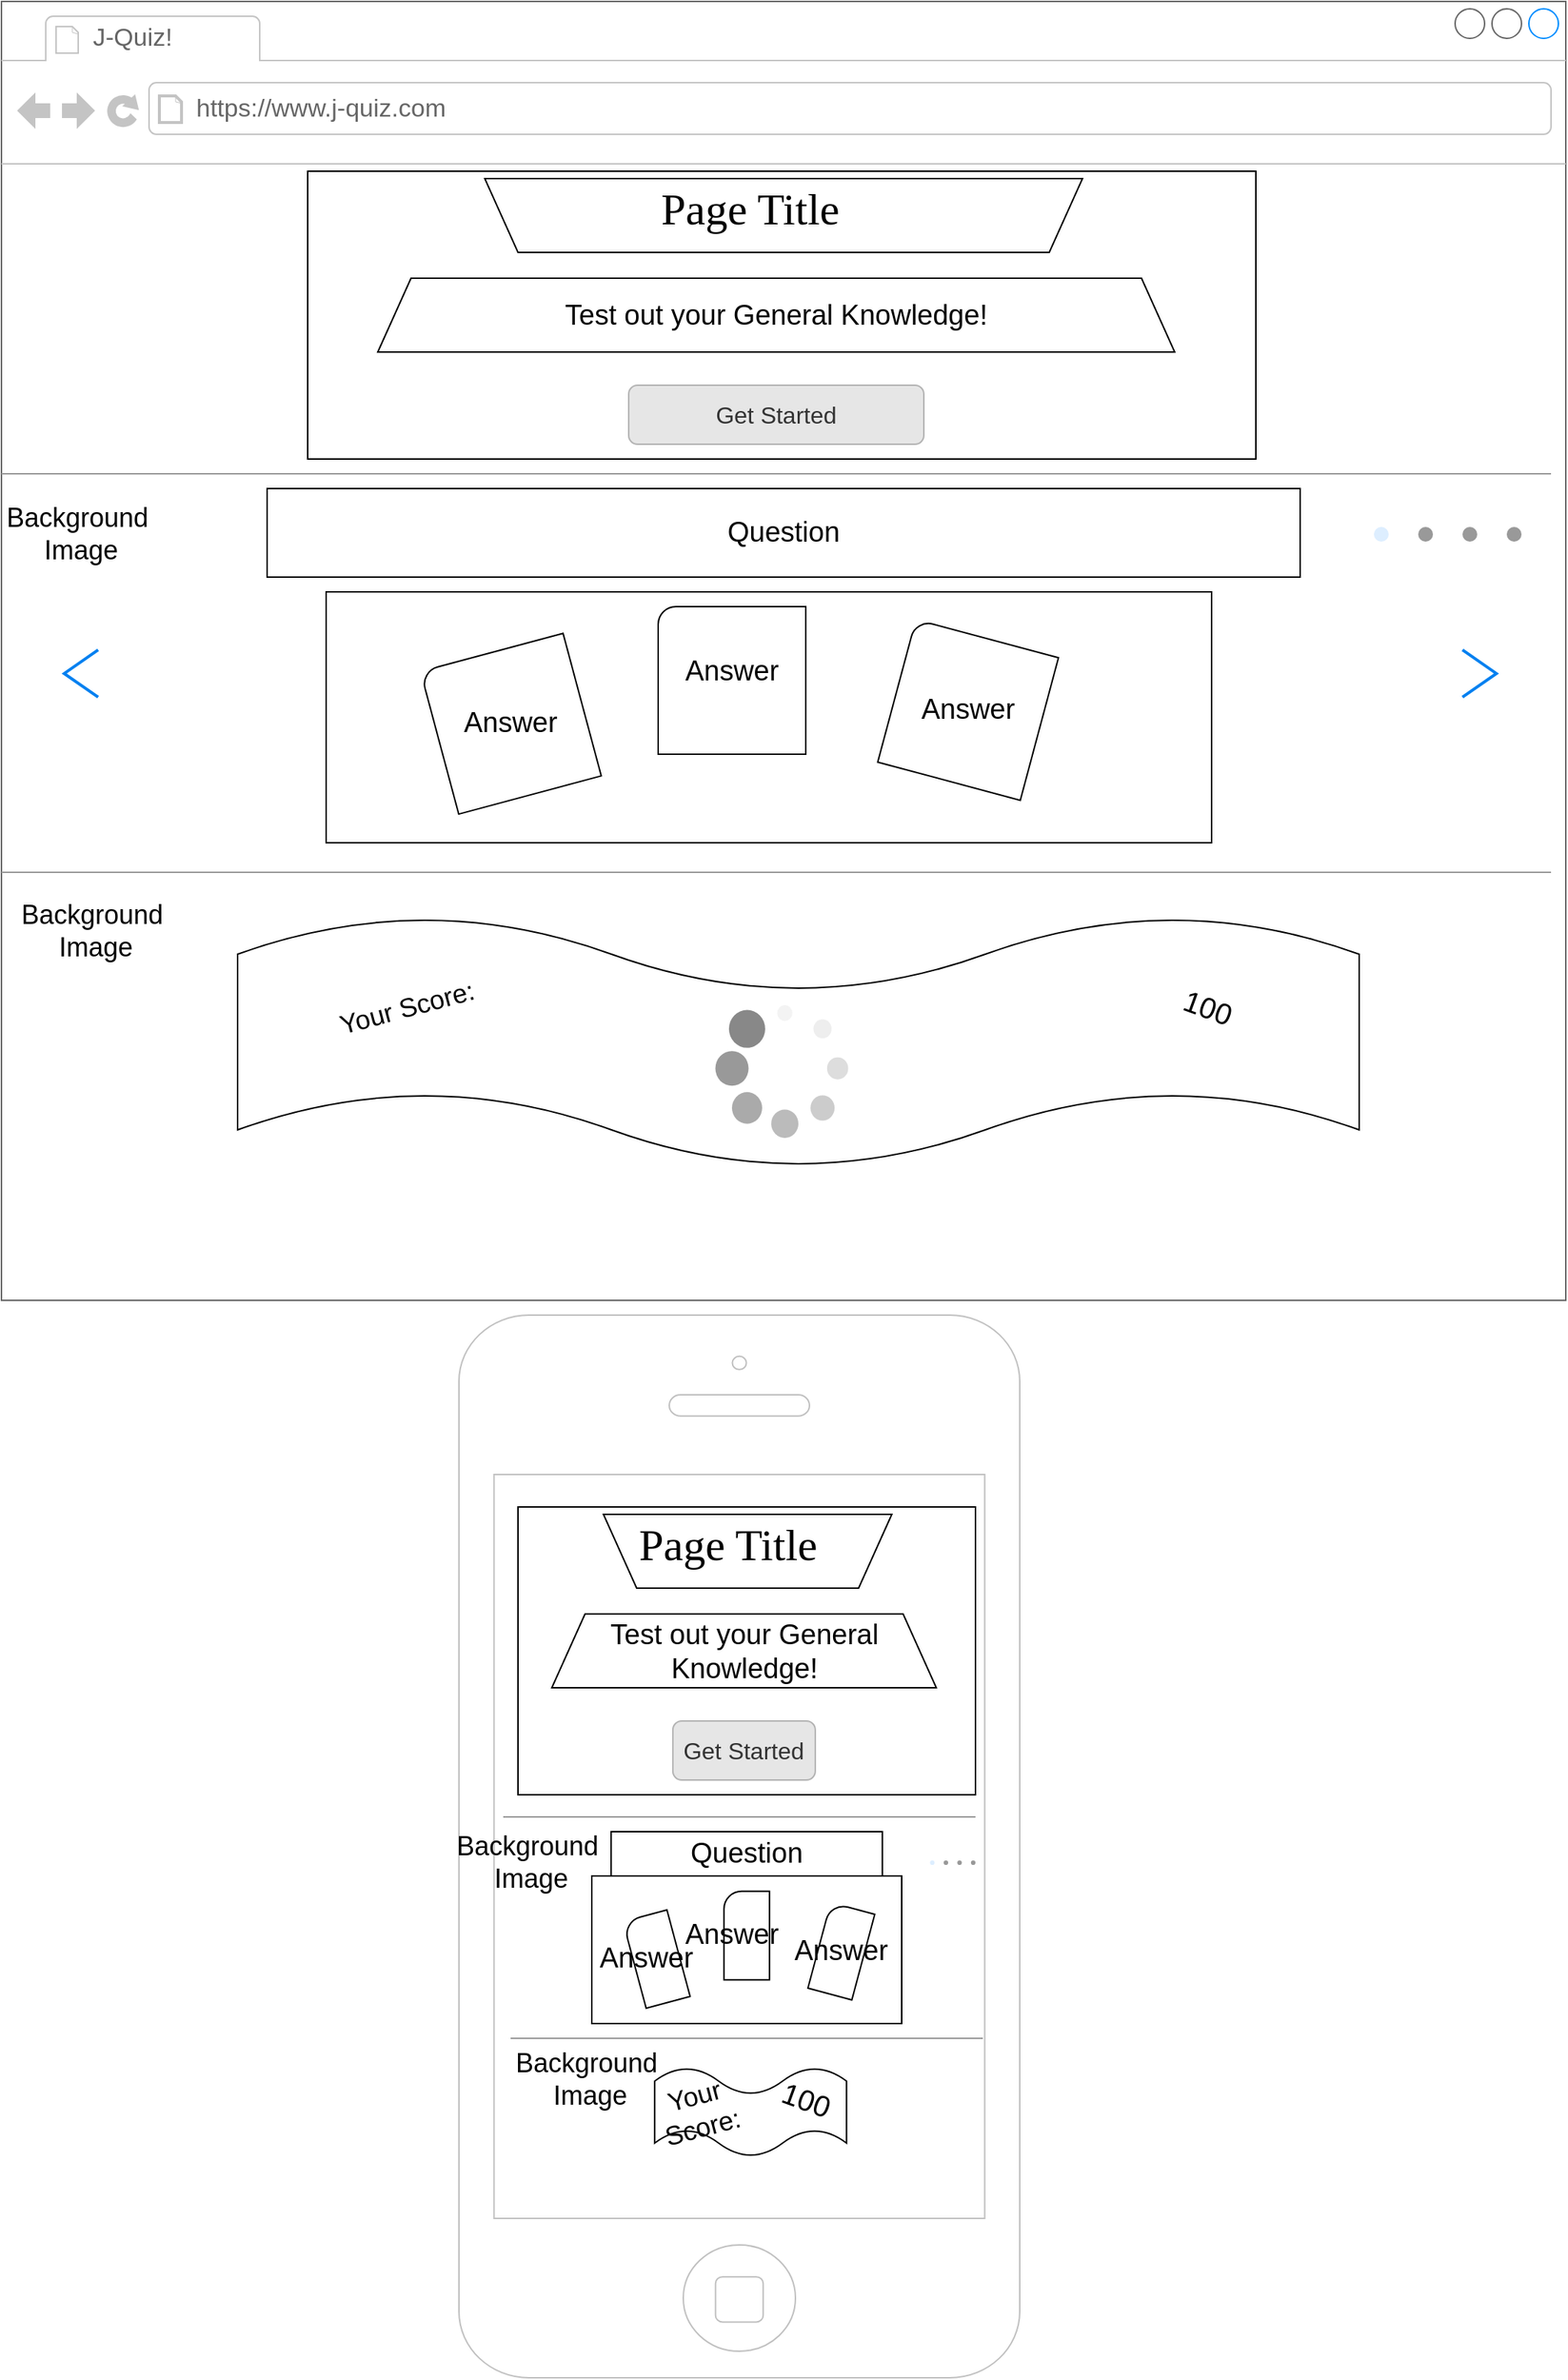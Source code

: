 <mxfile version="17.0.0" type="device"><diagram name="Page-1" id="2cc2dc42-3aac-f2a9-1cec-7a8b7cbee084"><mxGraphModel dx="1200" dy="677" grid="1" gridSize="10" guides="1" tooltips="1" connect="1" arrows="1" fold="1" page="1" pageScale="1" pageWidth="1100" pageHeight="850" background="none" math="0" shadow="0"><root><mxCell id="0"/><mxCell id="1" parent="0"/><mxCell id="blxs1YK0VBECaidmwV_n-148" value="" style="rounded=0;whiteSpace=wrap;html=1;fontSize=20;" vertex="1" parent="1"><mxGeometry x="430" y="1300" width="200" height="90" as="geometry"/></mxCell><mxCell id="blxs1YK0VBECaidmwV_n-1" value="" style="html=1;verticalLabelPosition=bottom;labelBackgroundColor=#ffffff;verticalAlign=top;shadow=0;dashed=0;strokeWidth=1;shape=mxgraph.ios7.misc.iphone;strokeColor=#c0c0c0;" vertex="1" parent="1"><mxGeometry x="340" y="910" width="380" height="720" as="geometry"/></mxCell><mxCell id="7026571954dc6520-1" value="" style="strokeWidth=1;shadow=0;dashed=0;align=center;html=1;shape=mxgraph.mockup.containers.browserWindow;rSize=0;strokeColor=#666666;mainText=,;recursiveResize=0;rounded=0;labelBackgroundColor=none;fontFamily=Verdana;fontSize=12" parent="1" vertex="1"><mxGeometry x="30" y="20" width="1060" height="880" as="geometry"/></mxCell><mxCell id="blxs1YK0VBECaidmwV_n-131" value="" style="verticalLabelPosition=bottom;verticalAlign=top;html=1;shape=mxgraph.basic.rect;fillColor2=none;strokeWidth=1;size=20;indent=5;fontSize=18;" vertex="1" parent="7026571954dc6520-1"><mxGeometry x="220" y="400" width="600" height="170" as="geometry"/></mxCell><mxCell id="7026571954dc6520-2" value="J-Quiz!" style="strokeWidth=1;shadow=0;dashed=0;align=center;html=1;shape=mxgraph.mockup.containers.anchor;fontSize=17;fontColor=#666666;align=left;" parent="7026571954dc6520-1" vertex="1"><mxGeometry x="60" y="12" width="110" height="26" as="geometry"/></mxCell><mxCell id="7026571954dc6520-3" value="https://www.j-quiz.com" style="strokeWidth=1;shadow=0;dashed=0;align=center;html=1;shape=mxgraph.mockup.containers.anchor;rSize=0;fontSize=17;fontColor=#666666;align=left;" parent="7026571954dc6520-1" vertex="1"><mxGeometry x="130" y="60" width="250" height="26" as="geometry"/></mxCell><mxCell id="7026571954dc6520-15" value="" style="verticalLabelPosition=bottom;shadow=0;dashed=0;align=center;html=1;verticalAlign=top;strokeWidth=1;shape=mxgraph.mockup.markup.line;strokeColor=#999999;rounded=0;labelBackgroundColor=none;fillColor=#ffffff;fontFamily=Verdana;fontSize=12;fontColor=#000000;" parent="7026571954dc6520-1" vertex="1"><mxGeometry y="310" width="1050" height="20" as="geometry"/></mxCell><mxCell id="7026571954dc6520-21" value="" style="verticalLabelPosition=bottom;shadow=0;dashed=0;align=center;html=1;verticalAlign=top;strokeWidth=1;shape=mxgraph.mockup.markup.line;strokeColor=#999999;rounded=0;labelBackgroundColor=none;fillColor=#ffffff;fontFamily=Verdana;fontSize=12;fontColor=#000000;" parent="7026571954dc6520-1" vertex="1"><mxGeometry y="580" width="1050" height="20" as="geometry"/></mxCell><mxCell id="blxs1YK0VBECaidmwV_n-39" value="" style="group" vertex="1" connectable="0" parent="7026571954dc6520-1"><mxGeometry x="207.5" y="115" width="642.5" height="195" as="geometry"/></mxCell><mxCell id="blxs1YK0VBECaidmwV_n-38" value="" style="group" vertex="1" connectable="0" parent="blxs1YK0VBECaidmwV_n-39"><mxGeometry width="642.5" height="195" as="geometry"/></mxCell><mxCell id="blxs1YK0VBECaidmwV_n-7" value="" style="rounded=0;whiteSpace=wrap;html=1;fontSize=16;" vertex="1" parent="blxs1YK0VBECaidmwV_n-38"><mxGeometry width="642.5" height="195" as="geometry"/></mxCell><mxCell id="blxs1YK0VBECaidmwV_n-2" value="" style="shape=trapezoid;perimeter=trapezoidPerimeter;whiteSpace=wrap;html=1;fixedSize=1;rotation=-180;size=22.5;" vertex="1" parent="blxs1YK0VBECaidmwV_n-38"><mxGeometry x="120" y="5" width="405" height="50" as="geometry"/></mxCell><mxCell id="blxs1YK0VBECaidmwV_n-4" value="&lt;font style=&quot;font-size: 16px&quot;&gt;Get Started&lt;/font&gt;" style="rounded=1;html=1;shadow=0;dashed=0;whiteSpace=wrap;fontSize=10;fillColor=#E6E6E6;align=center;strokeColor=#B3B3B3;fontColor=#333333;" vertex="1" parent="blxs1YK0VBECaidmwV_n-38"><mxGeometry x="217.5" y="145" width="200" height="40" as="geometry"/></mxCell><mxCell id="blxs1YK0VBECaidmwV_n-11" value="&lt;font style=&quot;font-size: 19px&quot;&gt;Test out your General Knowledge!&lt;/font&gt;" style="shape=trapezoid;perimeter=trapezoidPerimeter;whiteSpace=wrap;html=1;fixedSize=1;rotation=0;size=22.5;" vertex="1" parent="blxs1YK0VBECaidmwV_n-38"><mxGeometry x="47.5" y="72.5" width="540" height="50" as="geometry"/></mxCell><mxCell id="7026571954dc6520-4" value="Page Title" style="text;html=1;points=[];align=left;verticalAlign=top;spacingTop=-4;fontSize=30;fontFamily=Verdana" parent="blxs1YK0VBECaidmwV_n-39" vertex="1"><mxGeometry x="237.5" y="5" width="160" height="50" as="geometry"/></mxCell><mxCell id="blxs1YK0VBECaidmwV_n-40" value="" style="group" vertex="1" connectable="0" parent="7026571954dc6520-1"><mxGeometry x="350" y="1020" width="310" height="195" as="geometry"/></mxCell><mxCell id="blxs1YK0VBECaidmwV_n-41" value="" style="group" vertex="1" connectable="0" parent="blxs1YK0VBECaidmwV_n-40"><mxGeometry width="310" height="195" as="geometry"/></mxCell><mxCell id="blxs1YK0VBECaidmwV_n-42" value="" style="rounded=0;whiteSpace=wrap;html=1;fontSize=16;" vertex="1" parent="blxs1YK0VBECaidmwV_n-41"><mxGeometry width="310" height="195" as="geometry"/></mxCell><mxCell id="blxs1YK0VBECaidmwV_n-43" value="" style="shape=trapezoid;perimeter=trapezoidPerimeter;whiteSpace=wrap;html=1;fixedSize=1;rotation=-180;size=22.5;" vertex="1" parent="blxs1YK0VBECaidmwV_n-41"><mxGeometry x="57.899" y="5" width="195.409" height="50" as="geometry"/></mxCell><mxCell id="blxs1YK0VBECaidmwV_n-44" value="&lt;font style=&quot;font-size: 16px&quot;&gt;Get Started&lt;/font&gt;" style="rounded=1;html=1;shadow=0;dashed=0;whiteSpace=wrap;fontSize=10;fillColor=#E6E6E6;align=center;strokeColor=#B3B3B3;fontColor=#333333;" vertex="1" parent="blxs1YK0VBECaidmwV_n-41"><mxGeometry x="104.942" y="145" width="96.498" height="40" as="geometry"/></mxCell><mxCell id="blxs1YK0VBECaidmwV_n-45" value="&lt;font style=&quot;font-size: 19px&quot;&gt;Test out your General Knowledge!&lt;/font&gt;" style="shape=trapezoid;perimeter=trapezoidPerimeter;whiteSpace=wrap;html=1;fixedSize=1;rotation=0;size=22.5;" vertex="1" parent="blxs1YK0VBECaidmwV_n-41"><mxGeometry x="22.918" y="72.5" width="260.545" height="50" as="geometry"/></mxCell><mxCell id="blxs1YK0VBECaidmwV_n-46" value="Page Title" style="text;html=1;points=[];align=left;verticalAlign=top;spacingTop=-4;fontSize=30;fontFamily=Verdana" vertex="1" parent="blxs1YK0VBECaidmwV_n-41"><mxGeometry x="80.001" y="5" width="77.198" height="50" as="geometry"/></mxCell><mxCell id="blxs1YK0VBECaidmwV_n-52" value="" style="group" vertex="1" connectable="0" parent="7026571954dc6520-1"><mxGeometry x="24" y="330" width="1036" height="220.557" as="geometry"/></mxCell><mxCell id="blxs1YK0VBECaidmwV_n-51" value="" style="group" vertex="1" connectable="0" parent="blxs1YK0VBECaidmwV_n-52"><mxGeometry width="1036" height="220.557" as="geometry"/></mxCell><mxCell id="blxs1YK0VBECaidmwV_n-12" value="Question" style="rounded=0;whiteSpace=wrap;html=1;fontSize=19;" vertex="1" parent="blxs1YK0VBECaidmwV_n-51"><mxGeometry x="156" width="700" height="60" as="geometry"/></mxCell><mxCell id="blxs1YK0VBECaidmwV_n-15" value="" style="verticalLabelPosition=bottom;verticalAlign=top;html=1;shape=mxgraph.basic.corner_round_rect;dx=6;fontSize=19;rotation=-15;" vertex="1" parent="blxs1YK0VBECaidmwV_n-51"><mxGeometry x="271.18" y="109.32" width="100" height="100" as="geometry"/></mxCell><mxCell id="blxs1YK0VBECaidmwV_n-33" value="" style="verticalLabelPosition=bottom;verticalAlign=top;html=1;shape=mxgraph.basic.corner_round_rect;dx=6;fontSize=19;rotation=15;" vertex="1" parent="blxs1YK0VBECaidmwV_n-51"><mxGeometry x="581" y="100" width="100" height="100" as="geometry"/></mxCell><mxCell id="blxs1YK0VBECaidmwV_n-34" value="" style="verticalLabelPosition=bottom;verticalAlign=top;html=1;shape=mxgraph.basic.corner_round_rect;dx=6;fontSize=19;rotation=0;" vertex="1" parent="blxs1YK0VBECaidmwV_n-51"><mxGeometry x="421" y="80" width="100" height="100" as="geometry"/></mxCell><mxCell id="blxs1YK0VBECaidmwV_n-47" value="&lt;div style=&quot;font-size: 18px&quot;&gt;&lt;font style=&quot;font-size: 18px&quot;&gt;Background&amp;nbsp;&lt;/font&gt;&lt;/div&gt;&lt;div style=&quot;font-size: 18px&quot;&gt;&lt;font style=&quot;font-size: 18px&quot;&gt;Image&lt;/font&gt;&lt;/div&gt;" style="text;html=1;strokeColor=none;fillColor=none;align=center;verticalAlign=middle;whiteSpace=wrap;rounded=0;fontSize=19;" vertex="1" parent="blxs1YK0VBECaidmwV_n-51"><mxGeometry y="16" width="60" height="30" as="geometry"/></mxCell><mxCell id="blxs1YK0VBECaidmwV_n-50" value="" style="verticalLabelPosition=bottom;shadow=0;dashed=0;align=center;html=1;verticalAlign=top;strokeWidth=1;shape=mxgraph.mockup.navigation.pageControl;fillColor=#999999;strokeColor=#ddeeff;fontSize=18;" vertex="1" parent="blxs1YK0VBECaidmwV_n-51"><mxGeometry x="906" y="16" width="100" height="30" as="geometry"/></mxCell><mxCell id="blxs1YK0VBECaidmwV_n-129" value="" style="html=1;verticalLabelPosition=bottom;labelBackgroundColor=#ffffff;verticalAlign=top;shadow=0;dashed=0;strokeWidth=2;shape=mxgraph.ios7.misc.left;strokeColor=#0080f0;fontSize=18;" vertex="1" parent="blxs1YK0VBECaidmwV_n-51"><mxGeometry x="18.5" y="109.32" width="23" height="32" as="geometry"/></mxCell><mxCell id="blxs1YK0VBECaidmwV_n-130" value="" style="html=1;verticalLabelPosition=bottom;labelBackgroundColor=#ffffff;verticalAlign=top;shadow=0;dashed=0;strokeWidth=2;shape=mxgraph.ios7.misc.left;strokeColor=#0080f0;fontSize=18;rotation=-180;" vertex="1" parent="blxs1YK0VBECaidmwV_n-51"><mxGeometry x="966" y="109.32" width="23" height="32" as="geometry"/></mxCell><mxCell id="blxs1YK0VBECaidmwV_n-35" value="Answer" style="text;html=1;strokeColor=none;fillColor=none;align=center;verticalAlign=middle;whiteSpace=wrap;rounded=0;fontSize=19;" vertex="1" parent="blxs1YK0VBECaidmwV_n-52"><mxGeometry x="291.18" y="144.32" width="60" height="30" as="geometry"/></mxCell><mxCell id="blxs1YK0VBECaidmwV_n-36" value="Answer" style="text;html=1;strokeColor=none;fillColor=none;align=center;verticalAlign=middle;whiteSpace=wrap;rounded=0;fontSize=19;" vertex="1" parent="blxs1YK0VBECaidmwV_n-52"><mxGeometry x="441" y="109.32" width="60" height="30" as="geometry"/></mxCell><mxCell id="blxs1YK0VBECaidmwV_n-37" value="Answer" style="text;html=1;strokeColor=none;fillColor=none;align=center;verticalAlign=middle;whiteSpace=wrap;rounded=0;fontSize=19;" vertex="1" parent="blxs1YK0VBECaidmwV_n-52"><mxGeometry x="601" y="135" width="60" height="30" as="geometry"/></mxCell><mxCell id="blxs1YK0VBECaidmwV_n-137" value="&lt;div style=&quot;font-size: 18px&quot;&gt;&lt;font style=&quot;font-size: 18px&quot;&gt;Background&amp;nbsp;&lt;/font&gt;&lt;/div&gt;&lt;div style=&quot;font-size: 18px&quot;&gt;&lt;font style=&quot;font-size: 18px&quot;&gt;Image&lt;/font&gt;&lt;/div&gt;" style="text;html=1;strokeColor=none;fillColor=none;align=center;verticalAlign=middle;whiteSpace=wrap;rounded=0;fontSize=19;" vertex="1" parent="7026571954dc6520-1"><mxGeometry x="34" y="615.01" width="60" height="30" as="geometry"/></mxCell><mxCell id="blxs1YK0VBECaidmwV_n-138" value="" style="group" vertex="1" connectable="0" parent="7026571954dc6520-1"><mxGeometry x="160" y="620" width="760" height="170" as="geometry"/></mxCell><mxCell id="blxs1YK0VBECaidmwV_n-132" value="" style="verticalLabelPosition=bottom;verticalAlign=top;html=1;shape=mxgraph.basic.wave2;dy=0.3;fontSize=18;" vertex="1" parent="blxs1YK0VBECaidmwV_n-138"><mxGeometry width="760" height="170" as="geometry"/></mxCell><mxCell id="blxs1YK0VBECaidmwV_n-133" value="Your Score:" style="text;html=1;strokeColor=none;fillColor=none;align=center;verticalAlign=middle;whiteSpace=wrap;rounded=0;fontSize=18;rotation=-15;" vertex="1" parent="blxs1YK0VBECaidmwV_n-138"><mxGeometry x="30" y="25.01" width="170" height="74.24" as="geometry"/></mxCell><mxCell id="blxs1YK0VBECaidmwV_n-135" value="" style="verticalLabelPosition=bottom;shadow=0;dashed=0;align=center;html=1;verticalAlign=top;strokeWidth=1;shape=mxgraph.mockup.misc.loading_circle_1;pointerEvents=1;fontSize=18;" vertex="1" parent="blxs1YK0VBECaidmwV_n-138"><mxGeometry x="323.75" y="60" width="90" height="90" as="geometry"/></mxCell><mxCell id="blxs1YK0VBECaidmwV_n-136" value="&lt;font style=&quot;font-size: 20px&quot;&gt;100&lt;/font&gt;" style="text;html=1;strokeColor=none;fillColor=none;align=center;verticalAlign=middle;whiteSpace=wrap;rounded=0;fontSize=18;rotation=20;" vertex="1" parent="blxs1YK0VBECaidmwV_n-138"><mxGeometry x="601.95" y="33.28" width="111.29" height="57.69" as="geometry"/></mxCell><mxCell id="blxs1YK0VBECaidmwV_n-139" value="" style="group" vertex="1" connectable="0" parent="7026571954dc6520-1"><mxGeometry x="390" y="1410" width="200" height="170" as="geometry"/></mxCell><mxCell id="blxs1YK0VBECaidmwV_n-140" value="" style="verticalLabelPosition=bottom;verticalAlign=top;html=1;shape=mxgraph.basic.wave2;dy=0.3;fontSize=18;" vertex="1" parent="blxs1YK0VBECaidmwV_n-139"><mxGeometry x="52.63" y="-10" width="130" height="60" as="geometry"/></mxCell><mxCell id="blxs1YK0VBECaidmwV_n-141" value="Your Score:" style="text;html=1;strokeColor=none;fillColor=none;align=center;verticalAlign=middle;whiteSpace=wrap;rounded=0;fontSize=18;rotation=-15;" vertex="1" parent="blxs1YK0VBECaidmwV_n-139"><mxGeometry x="60.005" y="-17.12" width="44.737" height="74.24" as="geometry"/></mxCell><mxCell id="blxs1YK0VBECaidmwV_n-147" value="&lt;div style=&quot;font-size: 18px&quot;&gt;&lt;font style=&quot;font-size: 18px&quot;&gt;Background&amp;nbsp;&lt;/font&gt;&lt;/div&gt;&lt;div style=&quot;font-size: 18px&quot;&gt;&lt;font style=&quot;font-size: 18px&quot;&gt;Image&lt;/font&gt;&lt;/div&gt;" style="text;html=1;strokeColor=none;fillColor=none;align=center;verticalAlign=middle;whiteSpace=wrap;rounded=0;fontSize=19;" vertex="1" parent="blxs1YK0VBECaidmwV_n-139"><mxGeometry y="-17.12" width="18.489" height="30.0" as="geometry"/></mxCell><mxCell id="blxs1YK0VBECaidmwV_n-115" value="" style="group" vertex="1" connectable="0" parent="1"><mxGeometry x="380" y="1250" width="315" height="220.56" as="geometry"/></mxCell><mxCell id="blxs1YK0VBECaidmwV_n-150" value="" style="rounded=0;whiteSpace=wrap;html=1;fontSize=20;" vertex="1" parent="blxs1YK0VBECaidmwV_n-115"><mxGeometry x="50" y="40" width="210" height="100" as="geometry"/></mxCell><mxCell id="blxs1YK0VBECaidmwV_n-119" value="" style="verticalLabelPosition=bottom;verticalAlign=top;html=1;shape=mxgraph.basic.corner_round_rect;dx=6;fontSize=19;rotation=15;" vertex="1" parent="blxs1YK0VBECaidmwV_n-115"><mxGeometry x="203.69" y="61" width="30.82" height="60" as="geometry"/></mxCell><mxCell id="blxs1YK0VBECaidmwV_n-120" value="" style="verticalLabelPosition=bottom;verticalAlign=top;html=1;shape=mxgraph.basic.corner_round_rect;dx=6;fontSize=19;rotation=0;" vertex="1" parent="blxs1YK0VBECaidmwV_n-115"><mxGeometry x="139.59" y="50.32" width="30.82" height="60" as="geometry"/></mxCell><mxCell id="blxs1YK0VBECaidmwV_n-124" value="Answer" style="text;html=1;strokeColor=none;fillColor=none;align=center;verticalAlign=middle;whiteSpace=wrap;rounded=0;fontSize=19;" vertex="1" parent="blxs1YK0VBECaidmwV_n-115"><mxGeometry x="135.895" y="65.321" width="18.489" height="30.0" as="geometry"/></mxCell><mxCell id="blxs1YK0VBECaidmwV_n-116" value="" style="group" vertex="1" connectable="0" parent="blxs1YK0VBECaidmwV_n-115"><mxGeometry width="315" height="220.56" as="geometry"/></mxCell><mxCell id="blxs1YK0VBECaidmwV_n-117" value="Question" style="rounded=0;whiteSpace=wrap;html=1;fontSize=19;" vertex="1" parent="blxs1YK0VBECaidmwV_n-116"><mxGeometry x="63.11" y="10" width="183.78" height="30" as="geometry"/></mxCell><mxCell id="blxs1YK0VBECaidmwV_n-118" value="" style="verticalLabelPosition=bottom;verticalAlign=top;html=1;shape=mxgraph.basic.corner_round_rect;dx=6;fontSize=19;rotation=-15;" vertex="1" parent="blxs1YK0VBECaidmwV_n-116"><mxGeometry x="78.48" y="65.99" width="30.82" height="60.68" as="geometry"/></mxCell><mxCell id="blxs1YK0VBECaidmwV_n-121" value="&lt;div style=&quot;font-size: 18px&quot;&gt;&lt;font style=&quot;font-size: 18px&quot;&gt;Background&amp;nbsp;&lt;/font&gt;&lt;/div&gt;&lt;div style=&quot;font-size: 18px&quot;&gt;&lt;font style=&quot;font-size: 18px&quot;&gt;Image&lt;/font&gt;&lt;/div&gt;" style="text;html=1;strokeColor=none;fillColor=none;align=center;verticalAlign=middle;whiteSpace=wrap;rounded=0;fontSize=19;" vertex="1" parent="blxs1YK0VBECaidmwV_n-116"><mxGeometry y="16.0" width="18.489" height="30.0" as="geometry"/></mxCell><mxCell id="blxs1YK0VBECaidmwV_n-122" value="" style="verticalLabelPosition=bottom;shadow=0;dashed=0;align=center;html=1;verticalAlign=top;strokeWidth=1;shape=mxgraph.mockup.navigation.pageControl;fillColor=#999999;strokeColor=#ddeeff;fontSize=18;" vertex="1" parent="blxs1YK0VBECaidmwV_n-116"><mxGeometry x="279.185" y="16.0" width="30.815" height="30.0" as="geometry"/></mxCell><mxCell id="blxs1YK0VBECaidmwV_n-123" value="Answer" style="text;html=1;strokeColor=none;fillColor=none;align=center;verticalAlign=middle;whiteSpace=wrap;rounded=0;fontSize=19;" vertex="1" parent="blxs1YK0VBECaidmwV_n-116"><mxGeometry x="78.477" y="81.332" width="18.489" height="30.0" as="geometry"/></mxCell><mxCell id="blxs1YK0VBECaidmwV_n-125" value="Answer" style="text;html=1;strokeColor=none;fillColor=none;align=center;verticalAlign=middle;whiteSpace=wrap;rounded=0;fontSize=19;" vertex="1" parent="blxs1YK0VBECaidmwV_n-116"><mxGeometry x="209.999" y="76.002" width="18.489" height="30.0" as="geometry"/></mxCell><mxCell id="blxs1YK0VBECaidmwV_n-143" value="&lt;font style=&quot;font-size: 20px&quot;&gt;100&lt;/font&gt;" style="text;html=1;strokeColor=none;fillColor=none;align=center;verticalAlign=middle;whiteSpace=wrap;rounded=0;fontSize=18;rotation=20;" vertex="1" parent="blxs1YK0VBECaidmwV_n-116"><mxGeometry x="180.708" y="162.87" width="29.287" height="57.69" as="geometry"/></mxCell><mxCell id="blxs1YK0VBECaidmwV_n-145" value="" style="verticalLabelPosition=bottom;shadow=0;dashed=0;align=center;html=1;verticalAlign=top;strokeWidth=1;shape=mxgraph.mockup.markup.line;strokeColor=#999999;rounded=0;labelBackgroundColor=none;fillColor=#ffffff;fontFamily=Verdana;fontSize=12;fontColor=#000000;" vertex="1" parent="blxs1YK0VBECaidmwV_n-116"><mxGeometry x="-5" y="140" width="320" height="20" as="geometry"/></mxCell><mxCell id="blxs1YK0VBECaidmwV_n-144" value="" style="verticalLabelPosition=bottom;shadow=0;dashed=0;align=center;html=1;verticalAlign=top;strokeWidth=1;shape=mxgraph.mockup.markup.line;strokeColor=#999999;rounded=0;labelBackgroundColor=none;fillColor=#ffffff;fontFamily=Verdana;fontSize=12;fontColor=#000000;" vertex="1" parent="1"><mxGeometry x="370" y="1240" width="320" height="20" as="geometry"/></mxCell></root></mxGraphModel></diagram></mxfile>